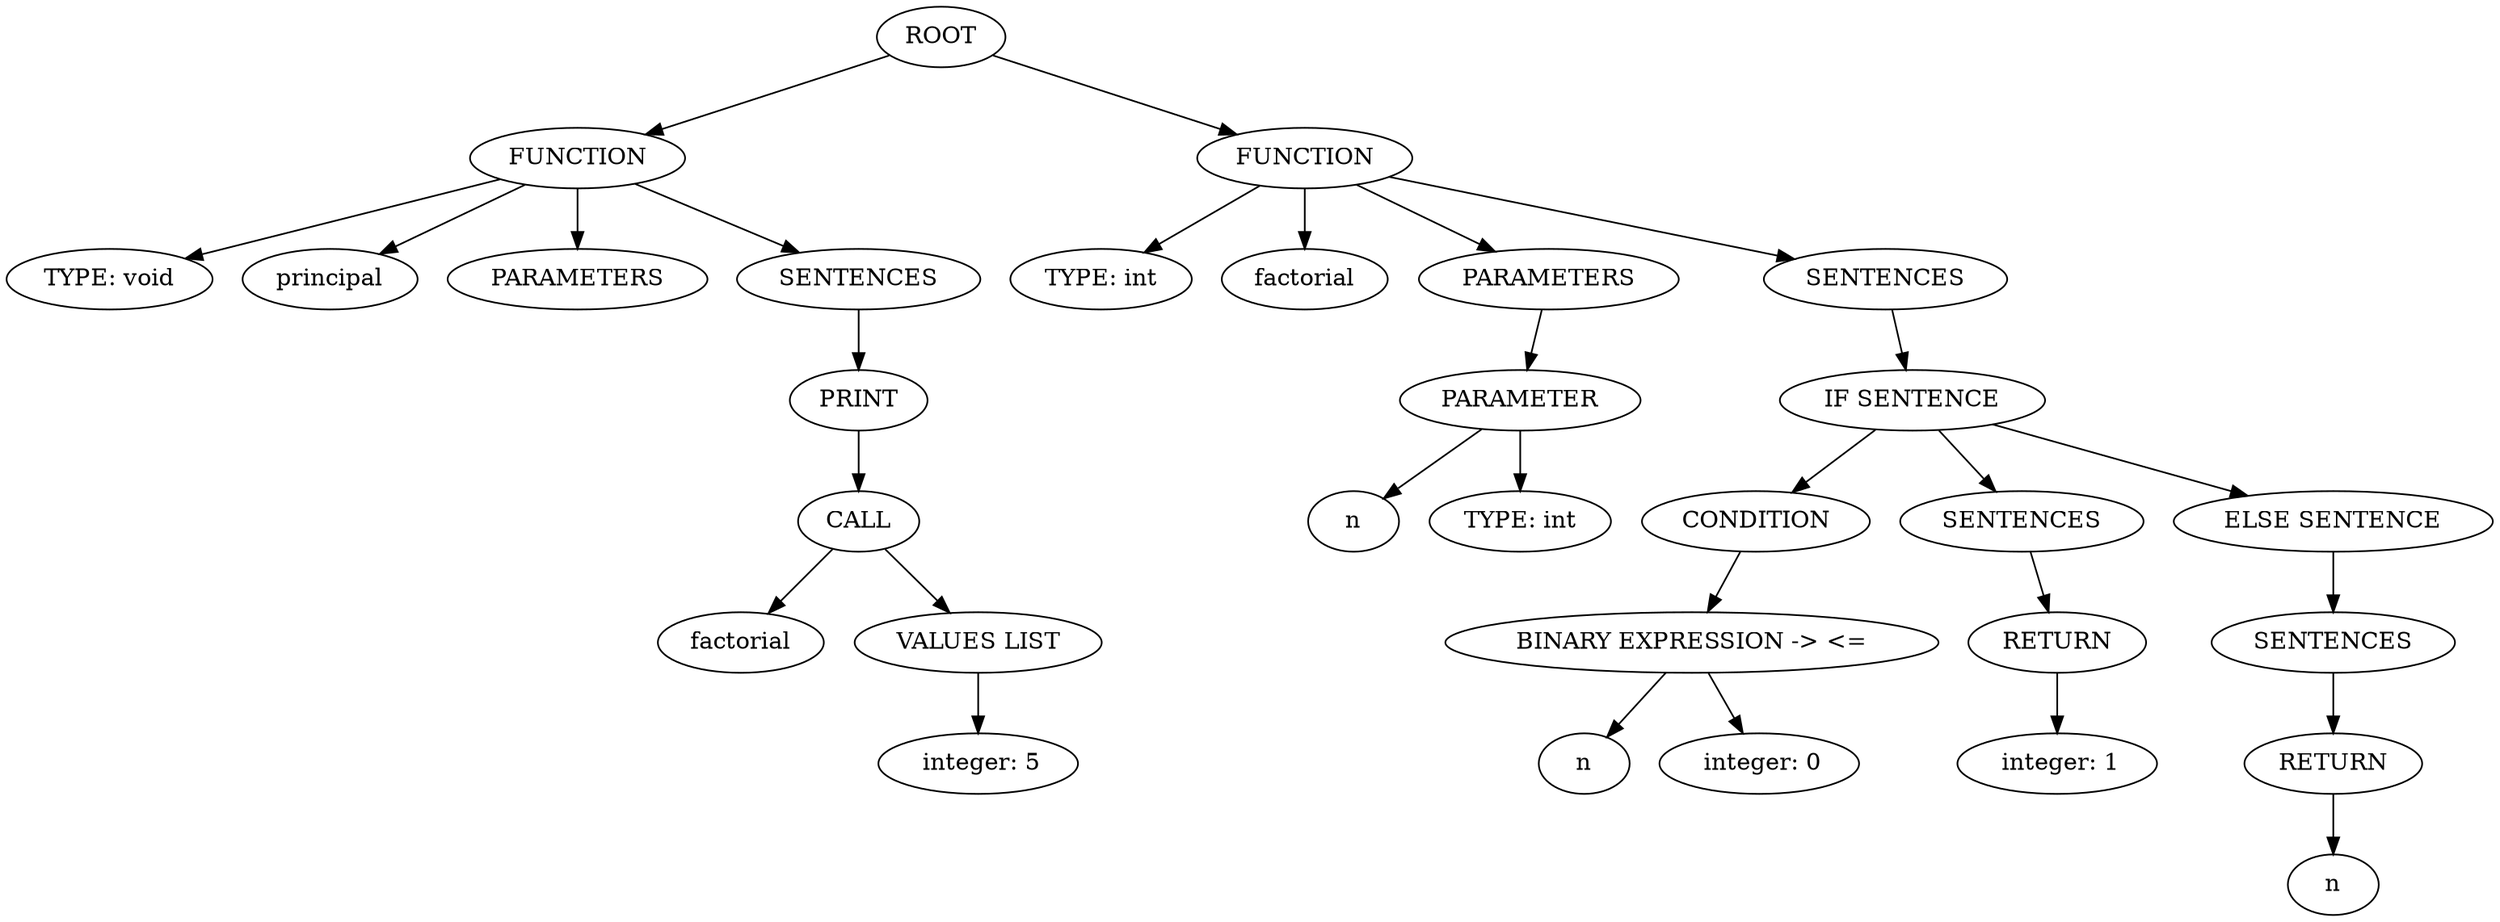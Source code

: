 digraph G{nodo0[label="ROOT"];
Node1[label="FUNCTION"];
nodo0->Node1;
Node2[label="TYPE: void"];
Node1->Node2;
Node3[label="principal"];
Node1->Node3;
Node4[label="PARAMETERS"];
Node1->Node4;
Node5[label="SENTENCES"];
Node1->Node5;
Node6[label="PRINT"];
Node5->Node6;
Node7[label="CALL"];
Node6->Node7;
Node8[label="factorial"];
Node7->Node8;
Node9[label="VALUES LIST"];
Node7->Node9;
Node10[label=" integer: 5"];
Node9->Node10;
Node11[label="FUNCTION"];
nodo0->Node11;
Node12[label="TYPE: int"];
Node11->Node12;
Node13[label="factorial"];
Node11->Node13;
Node14[label="PARAMETERS"];
Node11->Node14;
Node15[label="PARAMETER"];
Node14->Node15;
Node16[label="n"];
Node15->Node16;
Node17[label="TYPE: int"];
Node15->Node17;
Node18[label="SENTENCES"];
Node11->Node18;
Node19[label="IF SENTENCE"];
Node18->Node19;
Node20[label="CONDITION"];
Node19->Node20;
Node21[label="BINARY EXPRESSION -> <="];
Node20->Node21;
Node22[label="n"];
Node21->Node22;
Node23[label=" integer: 0"];
Node21->Node23;
Node24[label="SENTENCES"];
Node19->Node24;
Node25[label="RETURN"];
Node24->Node25;
Node26[label=" integer: 1"];
Node25->Node26;
Node27[label="ELSE SENTENCE"];
Node19->Node27;
Node28[label="SENTENCES"];
Node27->Node28;
Node29[label="RETURN"];
Node28->Node29;
Node30[label="n"];
Node29->Node30;
}